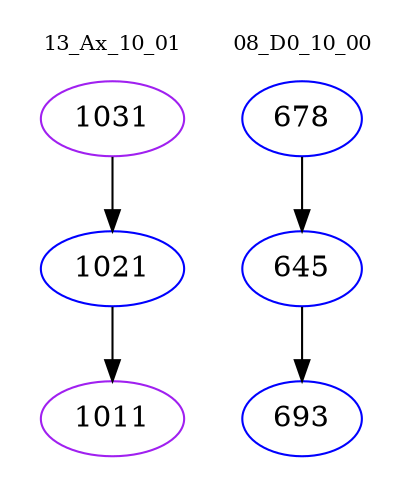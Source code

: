 digraph{
subgraph cluster_0 {
color = white
label = "13_Ax_10_01";
fontsize=10;
T0_1031 [label="1031", color="purple"]
T0_1031 -> T0_1021 [color="black"]
T0_1021 [label="1021", color="blue"]
T0_1021 -> T0_1011 [color="black"]
T0_1011 [label="1011", color="purple"]
}
subgraph cluster_1 {
color = white
label = "08_D0_10_00";
fontsize=10;
T1_678 [label="678", color="blue"]
T1_678 -> T1_645 [color="black"]
T1_645 [label="645", color="blue"]
T1_645 -> T1_693 [color="black"]
T1_693 [label="693", color="blue"]
}
}
